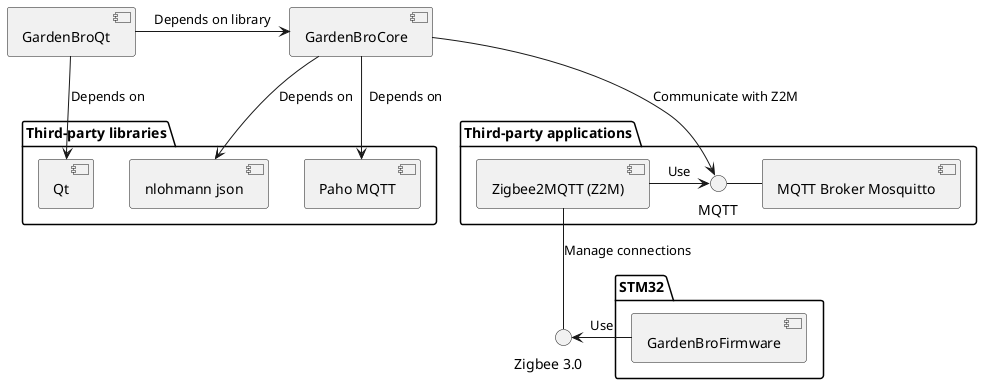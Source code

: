 @startuml SystemTopView
top to bottom direction

package "Third-party applications" {
    component "Zigbee2MQTT (Z2M)" as z2m
    component "MQTT Broker Mosquitto" as mqttBroker
    MQTT - mqttBroker
    z2m -> MQTT : Use
}

component GardenBroCore as gbroCore
gbroCore -down-> MQTT : Communicate with Z2M
component GardenBroQt as gbroQt
gbroQt -> gbroCore : Depends on library


package "Third-party libraries" as libs {
    component "Paho MQTT" as pahoMqtt
    component "nlohmann json" as json
    component "Qt" as qt
}

gbroQt -> qt : Depends on
gbroCore -down-> pahoMqtt  : "  Depends on"
gbroCore -> json : Depends on

package STM32 {
    component GardenBroFirmware 
}

interface "Zigbee 3.0        " as zigbee
zigbee -up- z2m : Manage connections
zigbee <- GardenBroFirmware : Use


@enduml